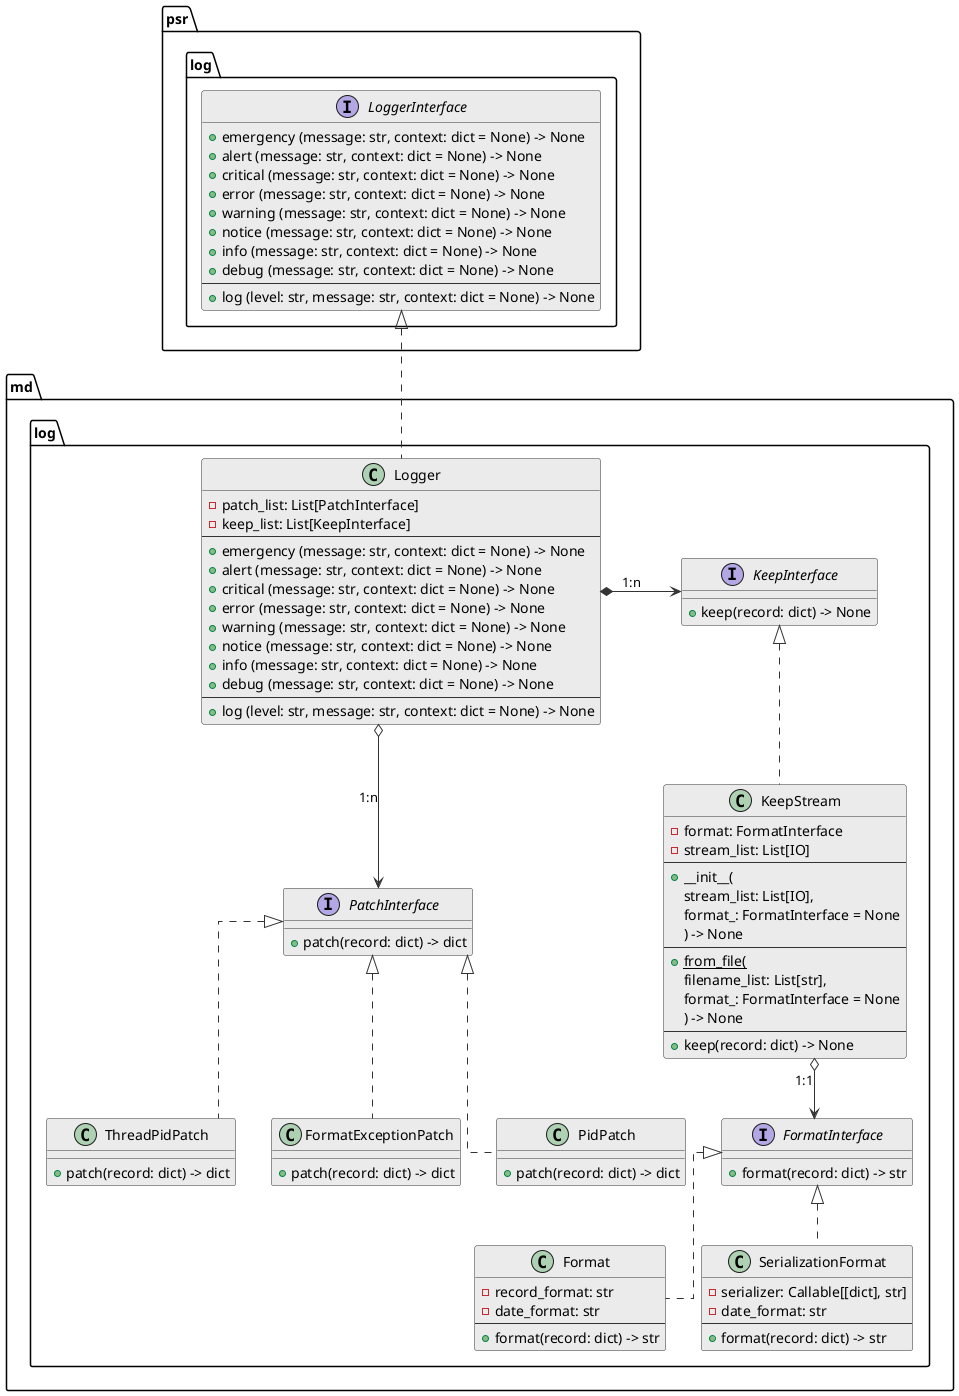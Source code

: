 @startuml

skinparam class {
  BackgroundColor #ebebeb
  ArrowColor      #333
  BorderColor     #333
}

skinparam lineType ortho

package psr.log {
  interface psr.log.LoggerInterface {
    + emergency (message: str, context: dict = None) -> None
    + alert (message: str, context: dict = None) -> None
    + critical (message: str, context: dict = None) -> None
    + error (message: str, context: dict = None) -> None
    + warning (message: str, context: dict = None) -> None
    + notice (message: str, context: dict = None) -> None
    + info (message: str, context: dict = None) -> None
    + debug (message: str, context: dict = None) -> None
    ---
    + log (level: str, message: str, context: dict = None) -> None
  }
}

package md.log {
  class md.log.Logger implements psr.log.LoggerInterface {
    - patch_list: List[PatchInterface]
    - keep_list: List[KeepInterface]
    ---
    + emergency (message: str, context: dict = None) -> None
    + alert (message: str, context: dict = None) -> None
    + critical (message: str, context: dict = None) -> None
    + error (message: str, context: dict = None) -> None
    + warning (message: str, context: dict = None) -> None
    + notice (message: str, context: dict = None) -> None
    + info (message: str, context: dict = None) -> None
    + debug (message: str, context: dict = None) -> None
    ---
    + log (level: str, message: str, context: dict = None) -> None
  }

  interface md.log.KeepInterface {
    + keep(record: dict) -> None
  }

  interface md.log.PatchInterface {
    + patch(record: dict) -> dict
  }

  interface md.log.FormatInterface {
    + format(record: dict) -> str
  }

  class md.log.Format implements md.log.FormatInterface {
    - record_format: str
    - date_format: str
    ---
    + format(record: dict) -> str
  }

  class SerializationFormat implements md.log.FormatInterface {
    - serializer: Callable[[dict], str]
    - date_format: str
    ---
    + format(record: dict) -> str
  }

  class md.log.ThreadPidPatch implements md.log.PatchInterface {
    + patch(record: dict) -> dict
  }
  class md.log.FormatExceptionPatch implements md.log.PatchInterface {
    + patch(record: dict) -> dict
  }

  class md.log.KeepStream implements md.log.KeepInterface {
    - format: FormatInterface
    - stream_list: List[IO]
    ---
    + __init__(
        stream_list: List[IO],
        format_: FormatInterface = None
    ) -> None
    ---
    + {static} from_file(
      filename_list: List[str],
      format_: FormatInterface = None
    ) -> None
    ---
    + keep(record: dict) -> None
  }

  class md.log.PidPatch implements md.log.PatchInterface {
    + patch(record: dict) -> dict
  }

  md.log.Logger o--> md.log.PatchInterface : "1:n"
  md.log.Logger *-> md.log.KeepInterface : "1:n"
  md.log.KeepStream o--> md.log.FormatInterface : "1:1"
}

@enduml
